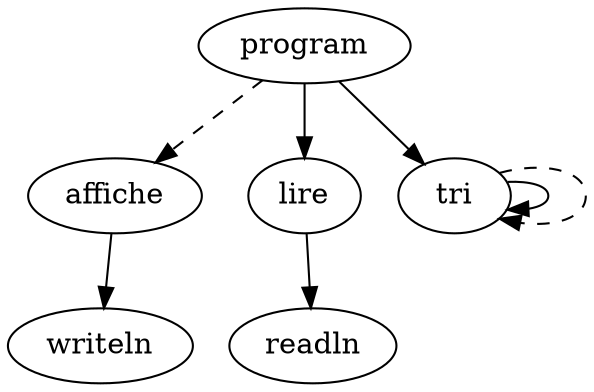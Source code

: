 digraph call_graph {
  program;
  affiche -> writeln;
  lire -> readln;
  program -> affiche [ style = dashed ];
  program -> lire;
  program -> tri;
  tri -> tri;
  tri -> tri [ style = dashed ];
}
